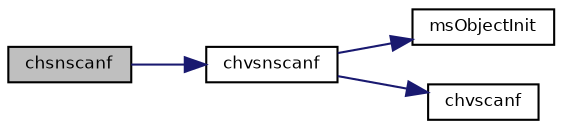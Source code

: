 digraph "chsnscanf"
{
  bgcolor="transparent";
  edge [fontname="Helvetica",fontsize="8",labelfontname="Helvetica",labelfontsize="8"];
  node [fontname="Helvetica",fontsize="8",shape=record];
  rankdir="LR";
  Node3 [label="chsnscanf",height=0.2,width=0.4,color="black", fillcolor="grey75", style="filled", fontcolor="black"];
  Node3 -> Node4 [color="midnightblue",fontsize="8",style="solid",fontname="Helvetica"];
  Node4 [label="chvsnscanf",height=0.2,width=0.4,color="black",URL="$group___h_a_l___c_h_s_c_a_n_f.html#ga8306e31f27fe12baaac8968a8bfab800",tooltip="System formatted input function. "];
  Node4 -> Node5 [color="midnightblue",fontsize="8",style="solid",fontname="Helvetica"];
  Node5 [label="msObjectInit",height=0.2,width=0.4,color="black",URL="$group___h_a_l___m_e_m_o_r_y___s_t_r_e_a_m_s.html#gac6c4df5591b95b17517fa9a53c3cf120",tooltip="Memory stream object initialization. "];
  Node4 -> Node6 [color="midnightblue",fontsize="8",style="solid",fontname="Helvetica"];
  Node6 [label="chvscanf",height=0.2,width=0.4,color="black",URL="$group___h_a_l___c_h_s_c_a_n_f.html#ga68e6205864f76ea036cc64c1862859e3",tooltip="System formatted input function. "];
}
